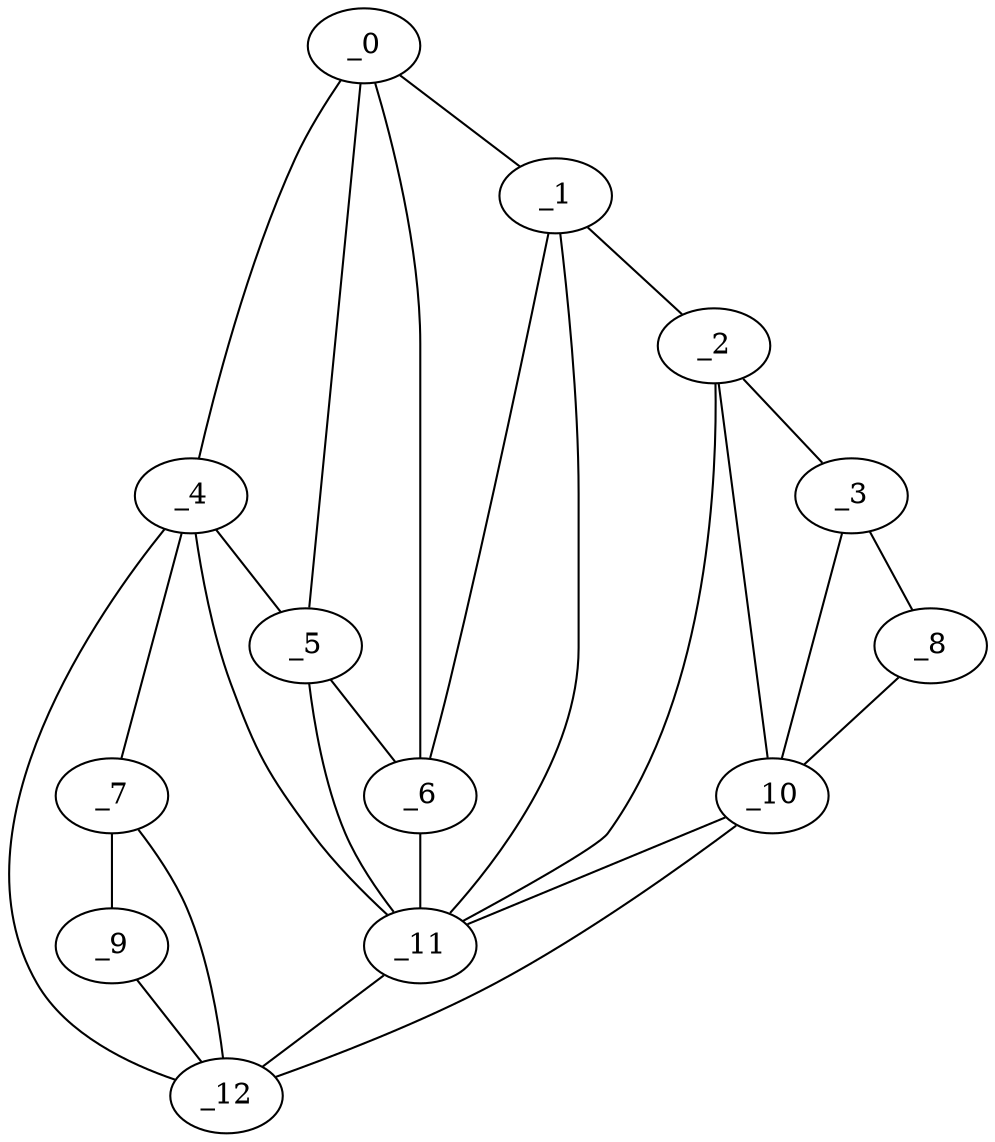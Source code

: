 graph "obj13__85.gxl" {
	_0	 [x=50,
		y=34];
	_1	 [x=50,
		y=53];
	_0 -- _1	 [valence=1];
	_4	 [x=52,
		y=19];
	_0 -- _4	 [valence=1];
	_5	 [x=52,
		y=29];
	_0 -- _5	 [valence=2];
	_6	 [x=52,
		y=40];
	_0 -- _6	 [valence=1];
	_2	 [x=50,
		y=64];
	_1 -- _2	 [valence=1];
	_1 -- _6	 [valence=2];
	_11	 [x=78,
		y=22];
	_1 -- _11	 [valence=2];
	_3	 [x=51,
		y=116];
	_2 -- _3	 [valence=1];
	_10	 [x=77,
		y=125];
	_2 -- _10	 [valence=2];
	_2 -- _11	 [valence=2];
	_8	 [x=55,
		y=126];
	_3 -- _8	 [valence=1];
	_3 -- _10	 [valence=1];
	_4 -- _5	 [valence=2];
	_7	 [x=55,
		y=4];
	_4 -- _7	 [valence=1];
	_4 -- _11	 [valence=1];
	_12	 [x=79,
		y=10];
	_4 -- _12	 [valence=2];
	_5 -- _6	 [valence=2];
	_5 -- _11	 [valence=2];
	_6 -- _11	 [valence=1];
	_9	 [x=77,
		y=4];
	_7 -- _9	 [valence=1];
	_7 -- _12	 [valence=2];
	_8 -- _10	 [valence=1];
	_9 -- _12	 [valence=1];
	_10 -- _11	 [valence=2];
	_10 -- _12	 [valence=1];
	_11 -- _12	 [valence=1];
}
